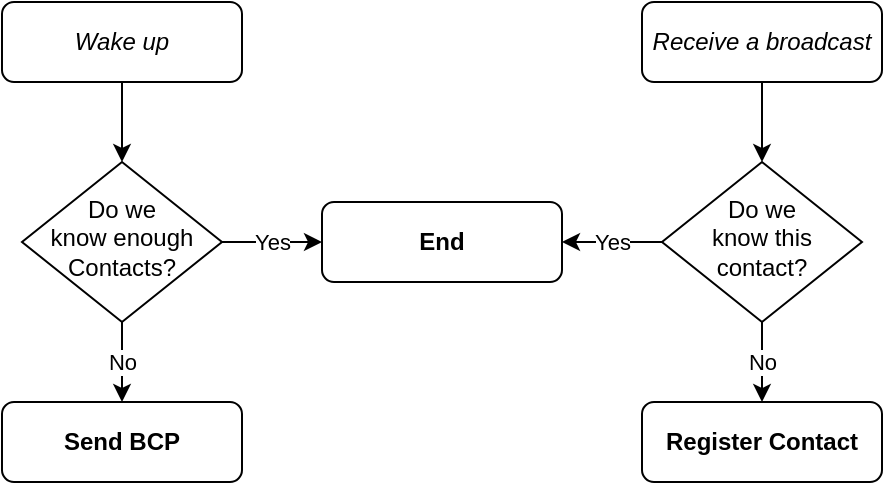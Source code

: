 <mxfile version="14.9.8" type="device"><diagram id="C5RBs43oDa-KdzZeNtuy" name="Page-1"><mxGraphModel dx="1125" dy="637" grid="1" gridSize="10" guides="1" tooltips="1" connect="1" arrows="1" fold="1" page="1" pageScale="1" pageWidth="827" pageHeight="1169" math="0" shadow="0"><root><mxCell id="WIyWlLk6GJQsqaUBKTNV-0"/><mxCell id="WIyWlLk6GJQsqaUBKTNV-1" parent="WIyWlLk6GJQsqaUBKTNV-0"/><mxCell id="roiyGD0CQqCgaoLzrLL9-2" style="edgeStyle=orthogonalEdgeStyle;rounded=0;orthogonalLoop=1;jettySize=auto;html=1;" parent="WIyWlLk6GJQsqaUBKTNV-1" source="roiyGD0CQqCgaoLzrLL9-0" target="roiyGD0CQqCgaoLzrLL9-1" edge="1"><mxGeometry relative="1" as="geometry"/></mxCell><mxCell id="roiyGD0CQqCgaoLzrLL9-0" value="Wake up" style="rounded=1;whiteSpace=wrap;html=1;fontSize=12;glass=0;strokeWidth=1;shadow=0;fontStyle=2" parent="WIyWlLk6GJQsqaUBKTNV-1" vertex="1"><mxGeometry x="80" y="120" width="120" height="40" as="geometry"/></mxCell><mxCell id="roiyGD0CQqCgaoLzrLL9-4" value="No" style="edgeStyle=orthogonalEdgeStyle;rounded=0;orthogonalLoop=1;jettySize=auto;html=1;exitX=0.5;exitY=1;exitDx=0;exitDy=0;" parent="WIyWlLk6GJQsqaUBKTNV-1" source="roiyGD0CQqCgaoLzrLL9-1" target="roiyGD0CQqCgaoLzrLL9-3" edge="1"><mxGeometry relative="1" as="geometry"/></mxCell><mxCell id="roiyGD0CQqCgaoLzrLL9-6" value="Yes" style="edgeStyle=orthogonalEdgeStyle;rounded=0;orthogonalLoop=1;jettySize=auto;html=1;" parent="WIyWlLk6GJQsqaUBKTNV-1" source="roiyGD0CQqCgaoLzrLL9-1" target="roiyGD0CQqCgaoLzrLL9-5" edge="1"><mxGeometry relative="1" as="geometry"/></mxCell><mxCell id="roiyGD0CQqCgaoLzrLL9-1" value="&lt;div&gt;Do we &lt;br&gt;&lt;/div&gt;&lt;div&gt;know enough Contacts?&lt;/div&gt;" style="rhombus;whiteSpace=wrap;html=1;shadow=0;fontFamily=Helvetica;fontSize=12;align=center;strokeWidth=1;spacing=6;spacingTop=-4;" parent="WIyWlLk6GJQsqaUBKTNV-1" vertex="1"><mxGeometry x="90" y="200" width="100" height="80" as="geometry"/></mxCell><mxCell id="roiyGD0CQqCgaoLzrLL9-3" value="&lt;b&gt;Send BCP&lt;br&gt;&lt;/b&gt;" style="rounded=1;whiteSpace=wrap;html=1;fontSize=12;glass=0;strokeWidth=1;shadow=0;" parent="WIyWlLk6GJQsqaUBKTNV-1" vertex="1"><mxGeometry x="80" y="320" width="120" height="40" as="geometry"/></mxCell><mxCell id="roiyGD0CQqCgaoLzrLL9-5" value="End" style="rounded=1;whiteSpace=wrap;html=1;fontSize=12;glass=0;strokeWidth=1;shadow=0;fontStyle=1" parent="WIyWlLk6GJQsqaUBKTNV-1" vertex="1"><mxGeometry x="240" y="220" width="120" height="40" as="geometry"/></mxCell><mxCell id="roiyGD0CQqCgaoLzrLL9-10" style="edgeStyle=orthogonalEdgeStyle;rounded=0;orthogonalLoop=1;jettySize=auto;html=1;" parent="WIyWlLk6GJQsqaUBKTNV-1" source="roiyGD0CQqCgaoLzrLL9-7" target="roiyGD0CQqCgaoLzrLL9-8" edge="1"><mxGeometry relative="1" as="geometry"/></mxCell><mxCell id="roiyGD0CQqCgaoLzrLL9-7" value="Receive a broadcast" style="rounded=1;whiteSpace=wrap;html=1;fontSize=12;glass=0;strokeWidth=1;shadow=0;fontStyle=2" parent="WIyWlLk6GJQsqaUBKTNV-1" vertex="1"><mxGeometry x="400" y="120" width="120" height="40" as="geometry"/></mxCell><mxCell id="roiyGD0CQqCgaoLzrLL9-9" value="Yes" style="edgeStyle=orthogonalEdgeStyle;rounded=0;orthogonalLoop=1;jettySize=auto;html=1;" parent="WIyWlLk6GJQsqaUBKTNV-1" source="roiyGD0CQqCgaoLzrLL9-8" target="roiyGD0CQqCgaoLzrLL9-5" edge="1"><mxGeometry relative="1" as="geometry"/></mxCell><mxCell id="roiyGD0CQqCgaoLzrLL9-13" value="No" style="edgeStyle=orthogonalEdgeStyle;rounded=0;orthogonalLoop=1;jettySize=auto;html=1;" parent="WIyWlLk6GJQsqaUBKTNV-1" source="roiyGD0CQqCgaoLzrLL9-8" target="roiyGD0CQqCgaoLzrLL9-12" edge="1"><mxGeometry relative="1" as="geometry"/></mxCell><mxCell id="roiyGD0CQqCgaoLzrLL9-8" value="&lt;div&gt;Do we &lt;br&gt;&lt;/div&gt;&lt;div&gt;know this contact?&lt;/div&gt;" style="rhombus;whiteSpace=wrap;html=1;shadow=0;fontFamily=Helvetica;fontSize=12;align=center;strokeWidth=1;spacing=6;spacingTop=-4;" parent="WIyWlLk6GJQsqaUBKTNV-1" vertex="1"><mxGeometry x="410" y="200" width="100" height="80" as="geometry"/></mxCell><mxCell id="roiyGD0CQqCgaoLzrLL9-12" value="Register Contact" style="rounded=1;whiteSpace=wrap;html=1;fontSize=12;glass=0;strokeWidth=1;shadow=0;fontStyle=1" parent="WIyWlLk6GJQsqaUBKTNV-1" vertex="1"><mxGeometry x="400" y="320" width="120" height="40" as="geometry"/></mxCell></root></mxGraphModel></diagram></mxfile>